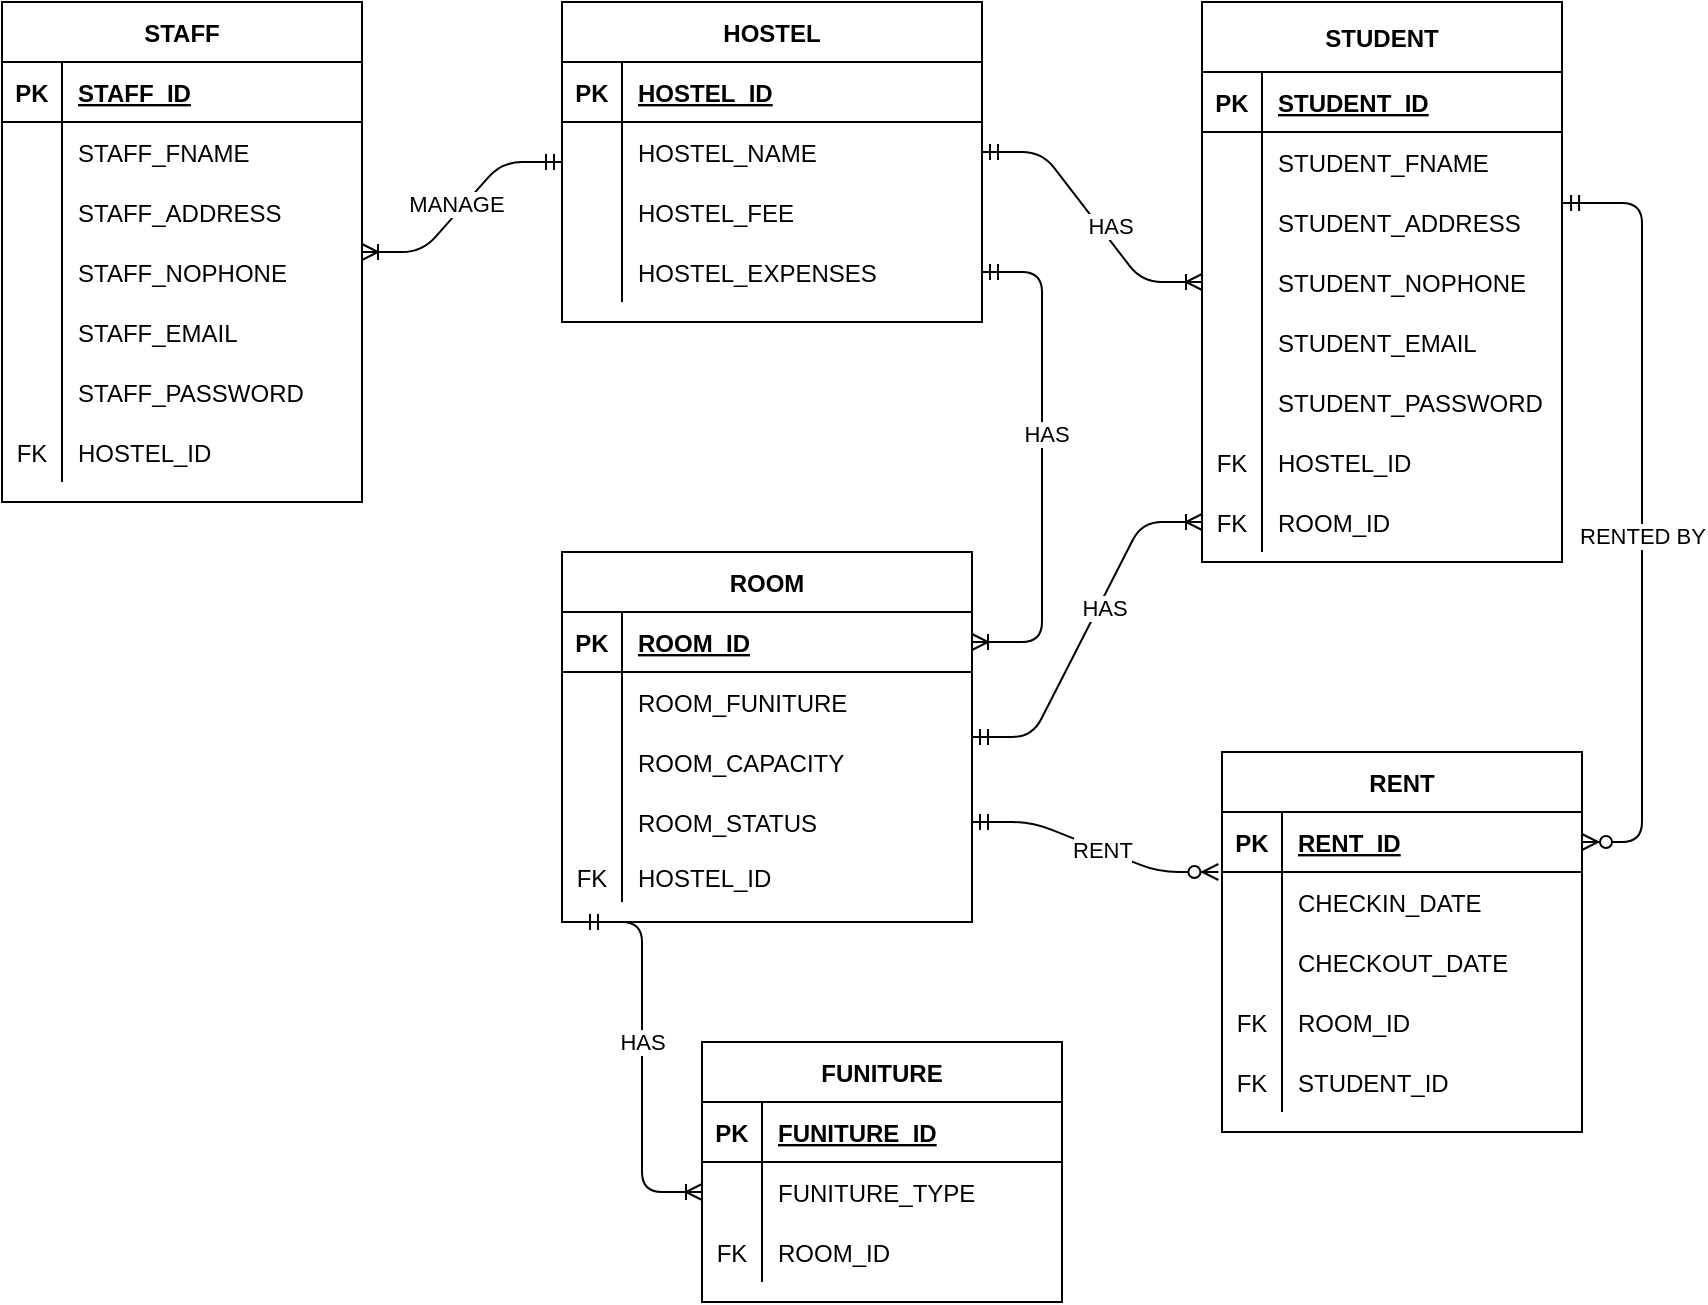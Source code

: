 <mxfile version="14.5.3" type="github">
  <diagram id="R2lEEEUBdFMjLlhIrx00" name="Page-1">
    <mxGraphModel dx="898" dy="482" grid="1" gridSize="10" guides="1" tooltips="1" connect="1" arrows="1" fold="1" page="1" pageScale="1" pageWidth="850" pageHeight="1100" math="0" shadow="0" extFonts="Permanent Marker^https://fonts.googleapis.com/css?family=Permanent+Marker">
      <root>
        <mxCell id="0" />
        <mxCell id="1" parent="0" />
        <mxCell id="C-vyLk0tnHw3VtMMgP7b-2" value="HOSTEL" style="shape=table;startSize=30;container=1;collapsible=1;childLayout=tableLayout;fixedRows=1;rowLines=0;fontStyle=1;align=center;resizeLast=1;" parent="1" vertex="1">
          <mxGeometry x="280" y="80" width="210" height="160" as="geometry" />
        </mxCell>
        <mxCell id="C-vyLk0tnHw3VtMMgP7b-3" value="" style="shape=partialRectangle;collapsible=0;dropTarget=0;pointerEvents=0;fillColor=none;points=[[0,0.5],[1,0.5]];portConstraint=eastwest;top=0;left=0;right=0;bottom=1;" parent="C-vyLk0tnHw3VtMMgP7b-2" vertex="1">
          <mxGeometry y="30" width="210" height="30" as="geometry" />
        </mxCell>
        <mxCell id="C-vyLk0tnHw3VtMMgP7b-4" value="PK" style="shape=partialRectangle;overflow=hidden;connectable=0;fillColor=none;top=0;left=0;bottom=0;right=0;fontStyle=1;" parent="C-vyLk0tnHw3VtMMgP7b-3" vertex="1">
          <mxGeometry width="30" height="30" as="geometry" />
        </mxCell>
        <mxCell id="C-vyLk0tnHw3VtMMgP7b-5" value="HOSTEL_ID" style="shape=partialRectangle;overflow=hidden;connectable=0;fillColor=none;top=0;left=0;bottom=0;right=0;align=left;spacingLeft=6;fontStyle=5;" parent="C-vyLk0tnHw3VtMMgP7b-3" vertex="1">
          <mxGeometry x="30" width="180" height="30" as="geometry" />
        </mxCell>
        <mxCell id="C-vyLk0tnHw3VtMMgP7b-6" value="" style="shape=partialRectangle;collapsible=0;dropTarget=0;pointerEvents=0;fillColor=none;points=[[0,0.5],[1,0.5]];portConstraint=eastwest;top=0;left=0;right=0;bottom=0;" parent="C-vyLk0tnHw3VtMMgP7b-2" vertex="1">
          <mxGeometry y="60" width="210" height="30" as="geometry" />
        </mxCell>
        <mxCell id="C-vyLk0tnHw3VtMMgP7b-7" value="" style="shape=partialRectangle;overflow=hidden;connectable=0;fillColor=none;top=0;left=0;bottom=0;right=0;" parent="C-vyLk0tnHw3VtMMgP7b-6" vertex="1">
          <mxGeometry width="30" height="30" as="geometry" />
        </mxCell>
        <mxCell id="C-vyLk0tnHw3VtMMgP7b-8" value="HOSTEL_NAME" style="shape=partialRectangle;overflow=hidden;connectable=0;fillColor=none;top=0;left=0;bottom=0;right=0;align=left;spacingLeft=6;" parent="C-vyLk0tnHw3VtMMgP7b-6" vertex="1">
          <mxGeometry x="30" width="180" height="30" as="geometry" />
        </mxCell>
        <mxCell id="C-vyLk0tnHw3VtMMgP7b-9" value="" style="shape=partialRectangle;collapsible=0;dropTarget=0;pointerEvents=0;fillColor=none;points=[[0,0.5],[1,0.5]];portConstraint=eastwest;top=0;left=0;right=0;bottom=0;" parent="C-vyLk0tnHw3VtMMgP7b-2" vertex="1">
          <mxGeometry y="90" width="210" height="30" as="geometry" />
        </mxCell>
        <mxCell id="C-vyLk0tnHw3VtMMgP7b-10" value="" style="shape=partialRectangle;overflow=hidden;connectable=0;fillColor=none;top=0;left=0;bottom=0;right=0;" parent="C-vyLk0tnHw3VtMMgP7b-9" vertex="1">
          <mxGeometry width="30" height="30" as="geometry" />
        </mxCell>
        <mxCell id="C-vyLk0tnHw3VtMMgP7b-11" value="HOSTEL_FEE" style="shape=partialRectangle;overflow=hidden;connectable=0;fillColor=none;top=0;left=0;bottom=0;right=0;align=left;spacingLeft=6;" parent="C-vyLk0tnHw3VtMMgP7b-9" vertex="1">
          <mxGeometry x="30" width="180" height="30" as="geometry" />
        </mxCell>
        <mxCell id="FsnSuYfc5G_bdNkVlLgB-48" value="" style="shape=partialRectangle;collapsible=0;dropTarget=0;pointerEvents=0;fillColor=none;points=[[0,0.5],[1,0.5]];portConstraint=eastwest;top=0;left=0;right=0;bottom=0;" parent="C-vyLk0tnHw3VtMMgP7b-2" vertex="1">
          <mxGeometry y="120" width="210" height="30" as="geometry" />
        </mxCell>
        <mxCell id="FsnSuYfc5G_bdNkVlLgB-49" value="" style="shape=partialRectangle;overflow=hidden;connectable=0;fillColor=none;top=0;left=0;bottom=0;right=0;" parent="FsnSuYfc5G_bdNkVlLgB-48" vertex="1">
          <mxGeometry width="30" height="30" as="geometry" />
        </mxCell>
        <mxCell id="FsnSuYfc5G_bdNkVlLgB-50" value="HOSTEL_EXPENSES" style="shape=partialRectangle;overflow=hidden;connectable=0;fillColor=none;top=0;left=0;bottom=0;right=0;align=left;spacingLeft=6;" parent="FsnSuYfc5G_bdNkVlLgB-48" vertex="1">
          <mxGeometry x="30" width="180" height="30" as="geometry" />
        </mxCell>
        <mxCell id="C-vyLk0tnHw3VtMMgP7b-13" value="ROOM" style="shape=table;startSize=30;container=1;collapsible=1;childLayout=tableLayout;fixedRows=1;rowLines=0;fontStyle=1;align=center;resizeLast=1;" parent="1" vertex="1">
          <mxGeometry x="280" y="355" width="205" height="185" as="geometry" />
        </mxCell>
        <mxCell id="C-vyLk0tnHw3VtMMgP7b-14" value="" style="shape=partialRectangle;collapsible=0;dropTarget=0;pointerEvents=0;fillColor=none;points=[[0,0.5],[1,0.5]];portConstraint=eastwest;top=0;left=0;right=0;bottom=1;" parent="C-vyLk0tnHw3VtMMgP7b-13" vertex="1">
          <mxGeometry y="30" width="205" height="30" as="geometry" />
        </mxCell>
        <mxCell id="C-vyLk0tnHw3VtMMgP7b-15" value="PK" style="shape=partialRectangle;overflow=hidden;connectable=0;fillColor=none;top=0;left=0;bottom=0;right=0;fontStyle=1;" parent="C-vyLk0tnHw3VtMMgP7b-14" vertex="1">
          <mxGeometry width="30" height="30" as="geometry" />
        </mxCell>
        <mxCell id="C-vyLk0tnHw3VtMMgP7b-16" value="ROOM_ID" style="shape=partialRectangle;overflow=hidden;connectable=0;fillColor=none;top=0;left=0;bottom=0;right=0;align=left;spacingLeft=6;fontStyle=5;" parent="C-vyLk0tnHw3VtMMgP7b-14" vertex="1">
          <mxGeometry x="30" width="175" height="30" as="geometry" />
        </mxCell>
        <mxCell id="C-vyLk0tnHw3VtMMgP7b-17" value="" style="shape=partialRectangle;collapsible=0;dropTarget=0;pointerEvents=0;fillColor=none;points=[[0,0.5],[1,0.5]];portConstraint=eastwest;top=0;left=0;right=0;bottom=0;" parent="C-vyLk0tnHw3VtMMgP7b-13" vertex="1">
          <mxGeometry y="60" width="205" height="30" as="geometry" />
        </mxCell>
        <mxCell id="C-vyLk0tnHw3VtMMgP7b-18" value="" style="shape=partialRectangle;overflow=hidden;connectable=0;fillColor=none;top=0;left=0;bottom=0;right=0;" parent="C-vyLk0tnHw3VtMMgP7b-17" vertex="1">
          <mxGeometry width="30" height="30" as="geometry" />
        </mxCell>
        <mxCell id="C-vyLk0tnHw3VtMMgP7b-19" value="ROOM_FUNITURE" style="shape=partialRectangle;overflow=hidden;connectable=0;fillColor=none;top=0;left=0;bottom=0;right=0;align=left;spacingLeft=6;" parent="C-vyLk0tnHw3VtMMgP7b-17" vertex="1">
          <mxGeometry x="30" width="175" height="30" as="geometry" />
        </mxCell>
        <mxCell id="C-vyLk0tnHw3VtMMgP7b-20" value="" style="shape=partialRectangle;collapsible=0;dropTarget=0;pointerEvents=0;fillColor=none;points=[[0,0.5],[1,0.5]];portConstraint=eastwest;top=0;left=0;right=0;bottom=0;" parent="C-vyLk0tnHw3VtMMgP7b-13" vertex="1">
          <mxGeometry y="90" width="205" height="30" as="geometry" />
        </mxCell>
        <mxCell id="C-vyLk0tnHw3VtMMgP7b-21" value="" style="shape=partialRectangle;overflow=hidden;connectable=0;fillColor=none;top=0;left=0;bottom=0;right=0;" parent="C-vyLk0tnHw3VtMMgP7b-20" vertex="1">
          <mxGeometry width="30" height="30" as="geometry" />
        </mxCell>
        <mxCell id="C-vyLk0tnHw3VtMMgP7b-22" value="ROOM_CAPACITY" style="shape=partialRectangle;overflow=hidden;connectable=0;fillColor=none;top=0;left=0;bottom=0;right=0;align=left;spacingLeft=6;" parent="C-vyLk0tnHw3VtMMgP7b-20" vertex="1">
          <mxGeometry x="30" width="175" height="30" as="geometry" />
        </mxCell>
        <mxCell id="FsnSuYfc5G_bdNkVlLgB-51" value="" style="shape=partialRectangle;collapsible=0;dropTarget=0;pointerEvents=0;fillColor=none;points=[[0,0.5],[1,0.5]];portConstraint=eastwest;top=0;left=0;right=0;bottom=0;" parent="C-vyLk0tnHw3VtMMgP7b-13" vertex="1">
          <mxGeometry y="120" width="205" height="30" as="geometry" />
        </mxCell>
        <mxCell id="FsnSuYfc5G_bdNkVlLgB-52" value="" style="shape=partialRectangle;overflow=hidden;connectable=0;fillColor=none;top=0;left=0;bottom=0;right=0;" parent="FsnSuYfc5G_bdNkVlLgB-51" vertex="1">
          <mxGeometry width="30" height="30" as="geometry" />
        </mxCell>
        <mxCell id="FsnSuYfc5G_bdNkVlLgB-53" value="ROOM_STATUS" style="shape=partialRectangle;overflow=hidden;connectable=0;fillColor=none;top=0;left=0;bottom=0;right=0;align=left;spacingLeft=6;" parent="FsnSuYfc5G_bdNkVlLgB-51" vertex="1">
          <mxGeometry x="30" width="175" height="30" as="geometry" />
        </mxCell>
        <mxCell id="FsnSuYfc5G_bdNkVlLgB-54" value="" style="shape=partialRectangle;collapsible=0;dropTarget=0;pointerEvents=0;fillColor=none;points=[[0,0.5],[1,0.5]];portConstraint=eastwest;top=0;left=0;right=0;bottom=0;" parent="C-vyLk0tnHw3VtMMgP7b-13" vertex="1">
          <mxGeometry y="150" width="205" height="25" as="geometry" />
        </mxCell>
        <mxCell id="FsnSuYfc5G_bdNkVlLgB-55" value="FK" style="shape=partialRectangle;overflow=hidden;connectable=0;fillColor=none;top=0;left=0;bottom=0;right=0;" parent="FsnSuYfc5G_bdNkVlLgB-54" vertex="1">
          <mxGeometry width="30" height="25" as="geometry" />
        </mxCell>
        <mxCell id="FsnSuYfc5G_bdNkVlLgB-56" value="HOSTEL_ID" style="shape=partialRectangle;overflow=hidden;connectable=0;fillColor=none;top=0;left=0;bottom=0;right=0;align=left;spacingLeft=6;" parent="FsnSuYfc5G_bdNkVlLgB-54" vertex="1">
          <mxGeometry x="30" width="175" height="25" as="geometry" />
        </mxCell>
        <mxCell id="FsnSuYfc5G_bdNkVlLgB-1" value="STAFF" style="shape=table;startSize=30;container=1;collapsible=1;childLayout=tableLayout;fixedRows=1;rowLines=0;fontStyle=1;align=center;resizeLast=1;" parent="1" vertex="1">
          <mxGeometry y="80" width="180" height="250" as="geometry" />
        </mxCell>
        <mxCell id="FsnSuYfc5G_bdNkVlLgB-2" value="" style="shape=partialRectangle;collapsible=0;dropTarget=0;pointerEvents=0;fillColor=none;top=0;left=0;bottom=1;right=0;points=[[0,0.5],[1,0.5]];portConstraint=eastwest;" parent="FsnSuYfc5G_bdNkVlLgB-1" vertex="1">
          <mxGeometry y="30" width="180" height="30" as="geometry" />
        </mxCell>
        <mxCell id="FsnSuYfc5G_bdNkVlLgB-3" value="PK" style="shape=partialRectangle;connectable=0;fillColor=none;top=0;left=0;bottom=0;right=0;fontStyle=1;overflow=hidden;" parent="FsnSuYfc5G_bdNkVlLgB-2" vertex="1">
          <mxGeometry width="30" height="30" as="geometry" />
        </mxCell>
        <mxCell id="FsnSuYfc5G_bdNkVlLgB-4" value="STAFF_ID" style="shape=partialRectangle;connectable=0;fillColor=none;top=0;left=0;bottom=0;right=0;align=left;spacingLeft=6;fontStyle=5;overflow=hidden;" parent="FsnSuYfc5G_bdNkVlLgB-2" vertex="1">
          <mxGeometry x="30" width="150" height="30" as="geometry" />
        </mxCell>
        <mxCell id="FsnSuYfc5G_bdNkVlLgB-5" value="" style="shape=partialRectangle;collapsible=0;dropTarget=0;pointerEvents=0;fillColor=none;top=0;left=0;bottom=0;right=0;points=[[0,0.5],[1,0.5]];portConstraint=eastwest;" parent="FsnSuYfc5G_bdNkVlLgB-1" vertex="1">
          <mxGeometry y="60" width="180" height="30" as="geometry" />
        </mxCell>
        <mxCell id="FsnSuYfc5G_bdNkVlLgB-6" value="" style="shape=partialRectangle;connectable=0;fillColor=none;top=0;left=0;bottom=0;right=0;editable=1;overflow=hidden;" parent="FsnSuYfc5G_bdNkVlLgB-5" vertex="1">
          <mxGeometry width="30" height="30" as="geometry" />
        </mxCell>
        <mxCell id="FsnSuYfc5G_bdNkVlLgB-7" value="STAFF_FNAME" style="shape=partialRectangle;connectable=0;fillColor=none;top=0;left=0;bottom=0;right=0;align=left;spacingLeft=6;overflow=hidden;" parent="FsnSuYfc5G_bdNkVlLgB-5" vertex="1">
          <mxGeometry x="30" width="150" height="30" as="geometry" />
        </mxCell>
        <mxCell id="FsnSuYfc5G_bdNkVlLgB-8" value="" style="shape=partialRectangle;collapsible=0;dropTarget=0;pointerEvents=0;fillColor=none;top=0;left=0;bottom=0;right=0;points=[[0,0.5],[1,0.5]];portConstraint=eastwest;" parent="FsnSuYfc5G_bdNkVlLgB-1" vertex="1">
          <mxGeometry y="90" width="180" height="30" as="geometry" />
        </mxCell>
        <mxCell id="FsnSuYfc5G_bdNkVlLgB-9" value="" style="shape=partialRectangle;connectable=0;fillColor=none;top=0;left=0;bottom=0;right=0;editable=1;overflow=hidden;" parent="FsnSuYfc5G_bdNkVlLgB-8" vertex="1">
          <mxGeometry width="30" height="30" as="geometry" />
        </mxCell>
        <mxCell id="FsnSuYfc5G_bdNkVlLgB-10" value="STAFF_ADDRESS" style="shape=partialRectangle;connectable=0;fillColor=none;top=0;left=0;bottom=0;right=0;align=left;spacingLeft=6;overflow=hidden;" parent="FsnSuYfc5G_bdNkVlLgB-8" vertex="1">
          <mxGeometry x="30" width="150" height="30" as="geometry" />
        </mxCell>
        <mxCell id="FsnSuYfc5G_bdNkVlLgB-11" value="" style="shape=partialRectangle;collapsible=0;dropTarget=0;pointerEvents=0;fillColor=none;top=0;left=0;bottom=0;right=0;points=[[0,0.5],[1,0.5]];portConstraint=eastwest;" parent="FsnSuYfc5G_bdNkVlLgB-1" vertex="1">
          <mxGeometry y="120" width="180" height="30" as="geometry" />
        </mxCell>
        <mxCell id="FsnSuYfc5G_bdNkVlLgB-12" value="" style="shape=partialRectangle;connectable=0;fillColor=none;top=0;left=0;bottom=0;right=0;editable=1;overflow=hidden;" parent="FsnSuYfc5G_bdNkVlLgB-11" vertex="1">
          <mxGeometry width="30" height="30" as="geometry" />
        </mxCell>
        <mxCell id="FsnSuYfc5G_bdNkVlLgB-13" value="STAFF_NOPHONE" style="shape=partialRectangle;connectable=0;fillColor=none;top=0;left=0;bottom=0;right=0;align=left;spacingLeft=6;overflow=hidden;" parent="FsnSuYfc5G_bdNkVlLgB-11" vertex="1">
          <mxGeometry x="30" width="150" height="30" as="geometry" />
        </mxCell>
        <mxCell id="FsnSuYfc5G_bdNkVlLgB-14" value="" style="shape=partialRectangle;collapsible=0;dropTarget=0;pointerEvents=0;fillColor=none;top=0;left=0;bottom=0;right=0;points=[[0,0.5],[1,0.5]];portConstraint=eastwest;" parent="FsnSuYfc5G_bdNkVlLgB-1" vertex="1">
          <mxGeometry y="150" width="180" height="30" as="geometry" />
        </mxCell>
        <mxCell id="FsnSuYfc5G_bdNkVlLgB-15" value="" style="shape=partialRectangle;connectable=0;fillColor=none;top=0;left=0;bottom=0;right=0;editable=1;overflow=hidden;" parent="FsnSuYfc5G_bdNkVlLgB-14" vertex="1">
          <mxGeometry width="30" height="30" as="geometry" />
        </mxCell>
        <mxCell id="FsnSuYfc5G_bdNkVlLgB-16" value="STAFF_EMAIL" style="shape=partialRectangle;connectable=0;fillColor=none;top=0;left=0;bottom=0;right=0;align=left;spacingLeft=6;overflow=hidden;" parent="FsnSuYfc5G_bdNkVlLgB-14" vertex="1">
          <mxGeometry x="30" width="150" height="30" as="geometry" />
        </mxCell>
        <mxCell id="FsnSuYfc5G_bdNkVlLgB-17" value="" style="shape=partialRectangle;collapsible=0;dropTarget=0;pointerEvents=0;fillColor=none;top=0;left=0;bottom=0;right=0;points=[[0,0.5],[1,0.5]];portConstraint=eastwest;" parent="FsnSuYfc5G_bdNkVlLgB-1" vertex="1">
          <mxGeometry y="180" width="180" height="30" as="geometry" />
        </mxCell>
        <mxCell id="FsnSuYfc5G_bdNkVlLgB-18" value="" style="shape=partialRectangle;connectable=0;fillColor=none;top=0;left=0;bottom=0;right=0;editable=1;overflow=hidden;" parent="FsnSuYfc5G_bdNkVlLgB-17" vertex="1">
          <mxGeometry width="30" height="30" as="geometry" />
        </mxCell>
        <mxCell id="FsnSuYfc5G_bdNkVlLgB-19" value="STAFF_PASSWORD" style="shape=partialRectangle;connectable=0;fillColor=none;top=0;left=0;bottom=0;right=0;align=left;spacingLeft=6;overflow=hidden;" parent="FsnSuYfc5G_bdNkVlLgB-17" vertex="1">
          <mxGeometry x="30" width="150" height="30" as="geometry" />
        </mxCell>
        <mxCell id="FsnSuYfc5G_bdNkVlLgB-20" value="" style="shape=partialRectangle;collapsible=0;dropTarget=0;pointerEvents=0;fillColor=none;top=0;left=0;bottom=0;right=0;points=[[0,0.5],[1,0.5]];portConstraint=eastwest;" parent="FsnSuYfc5G_bdNkVlLgB-1" vertex="1">
          <mxGeometry y="210" width="180" height="30" as="geometry" />
        </mxCell>
        <mxCell id="FsnSuYfc5G_bdNkVlLgB-21" value="FK" style="shape=partialRectangle;connectable=0;fillColor=none;top=0;left=0;bottom=0;right=0;editable=1;overflow=hidden;" parent="FsnSuYfc5G_bdNkVlLgB-20" vertex="1">
          <mxGeometry width="30" height="30" as="geometry" />
        </mxCell>
        <mxCell id="FsnSuYfc5G_bdNkVlLgB-22" value="HOSTEL_ID" style="shape=partialRectangle;connectable=0;fillColor=none;top=0;left=0;bottom=0;right=0;align=left;spacingLeft=6;overflow=hidden;" parent="FsnSuYfc5G_bdNkVlLgB-20" vertex="1">
          <mxGeometry x="30" width="150" height="30" as="geometry" />
        </mxCell>
        <mxCell id="FsnSuYfc5G_bdNkVlLgB-23" value="STUDENT" style="shape=table;startSize=35;container=1;collapsible=1;childLayout=tableLayout;fixedRows=1;rowLines=0;fontStyle=1;align=center;resizeLast=1;" parent="1" vertex="1">
          <mxGeometry x="600" y="80" width="180" height="280" as="geometry" />
        </mxCell>
        <mxCell id="FsnSuYfc5G_bdNkVlLgB-24" value="" style="shape=partialRectangle;collapsible=0;dropTarget=0;pointerEvents=0;fillColor=none;top=0;left=0;bottom=1;right=0;points=[[0,0.5],[1,0.5]];portConstraint=eastwest;" parent="FsnSuYfc5G_bdNkVlLgB-23" vertex="1">
          <mxGeometry y="35" width="180" height="30" as="geometry" />
        </mxCell>
        <mxCell id="FsnSuYfc5G_bdNkVlLgB-25" value="PK" style="shape=partialRectangle;connectable=0;fillColor=none;top=0;left=0;bottom=0;right=0;fontStyle=1;overflow=hidden;" parent="FsnSuYfc5G_bdNkVlLgB-24" vertex="1">
          <mxGeometry width="30" height="30" as="geometry" />
        </mxCell>
        <mxCell id="FsnSuYfc5G_bdNkVlLgB-26" value="STUDENT_ID" style="shape=partialRectangle;connectable=0;fillColor=none;top=0;left=0;bottom=0;right=0;align=left;spacingLeft=6;fontStyle=5;overflow=hidden;" parent="FsnSuYfc5G_bdNkVlLgB-24" vertex="1">
          <mxGeometry x="30" width="150" height="30" as="geometry" />
        </mxCell>
        <mxCell id="FsnSuYfc5G_bdNkVlLgB-27" value="" style="shape=partialRectangle;collapsible=0;dropTarget=0;pointerEvents=0;fillColor=none;top=0;left=0;bottom=0;right=0;points=[[0,0.5],[1,0.5]];portConstraint=eastwest;" parent="FsnSuYfc5G_bdNkVlLgB-23" vertex="1">
          <mxGeometry y="65" width="180" height="30" as="geometry" />
        </mxCell>
        <mxCell id="FsnSuYfc5G_bdNkVlLgB-28" value="" style="shape=partialRectangle;connectable=0;fillColor=none;top=0;left=0;bottom=0;right=0;editable=1;overflow=hidden;" parent="FsnSuYfc5G_bdNkVlLgB-27" vertex="1">
          <mxGeometry width="30" height="30" as="geometry" />
        </mxCell>
        <mxCell id="FsnSuYfc5G_bdNkVlLgB-29" value="STUDENT_FNAME" style="shape=partialRectangle;connectable=0;fillColor=none;top=0;left=0;bottom=0;right=0;align=left;spacingLeft=6;overflow=hidden;" parent="FsnSuYfc5G_bdNkVlLgB-27" vertex="1">
          <mxGeometry x="30" width="150" height="30" as="geometry" />
        </mxCell>
        <mxCell id="FsnSuYfc5G_bdNkVlLgB-30" value="" style="shape=partialRectangle;collapsible=0;dropTarget=0;pointerEvents=0;fillColor=none;top=0;left=0;bottom=0;right=0;points=[[0,0.5],[1,0.5]];portConstraint=eastwest;" parent="FsnSuYfc5G_bdNkVlLgB-23" vertex="1">
          <mxGeometry y="95" width="180" height="30" as="geometry" />
        </mxCell>
        <mxCell id="FsnSuYfc5G_bdNkVlLgB-31" value="" style="shape=partialRectangle;connectable=0;fillColor=none;top=0;left=0;bottom=0;right=0;editable=1;overflow=hidden;" parent="FsnSuYfc5G_bdNkVlLgB-30" vertex="1">
          <mxGeometry width="30" height="30" as="geometry" />
        </mxCell>
        <mxCell id="FsnSuYfc5G_bdNkVlLgB-32" value="STUDENT_ADDRESS" style="shape=partialRectangle;connectable=0;fillColor=none;top=0;left=0;bottom=0;right=0;align=left;spacingLeft=6;overflow=hidden;" parent="FsnSuYfc5G_bdNkVlLgB-30" vertex="1">
          <mxGeometry x="30" width="150" height="30" as="geometry" />
        </mxCell>
        <mxCell id="FsnSuYfc5G_bdNkVlLgB-33" value="" style="shape=partialRectangle;collapsible=0;dropTarget=0;pointerEvents=0;fillColor=none;top=0;left=0;bottom=0;right=0;points=[[0,0.5],[1,0.5]];portConstraint=eastwest;" parent="FsnSuYfc5G_bdNkVlLgB-23" vertex="1">
          <mxGeometry y="125" width="180" height="30" as="geometry" />
        </mxCell>
        <mxCell id="FsnSuYfc5G_bdNkVlLgB-34" value="" style="shape=partialRectangle;connectable=0;fillColor=none;top=0;left=0;bottom=0;right=0;editable=1;overflow=hidden;" parent="FsnSuYfc5G_bdNkVlLgB-33" vertex="1">
          <mxGeometry width="30" height="30" as="geometry" />
        </mxCell>
        <mxCell id="FsnSuYfc5G_bdNkVlLgB-35" value="STUDENT_NOPHONE" style="shape=partialRectangle;connectable=0;fillColor=none;top=0;left=0;bottom=0;right=0;align=left;spacingLeft=6;overflow=hidden;" parent="FsnSuYfc5G_bdNkVlLgB-33" vertex="1">
          <mxGeometry x="30" width="150" height="30" as="geometry" />
        </mxCell>
        <mxCell id="FsnSuYfc5G_bdNkVlLgB-36" value="" style="shape=partialRectangle;collapsible=0;dropTarget=0;pointerEvents=0;fillColor=none;top=0;left=0;bottom=0;right=0;points=[[0,0.5],[1,0.5]];portConstraint=eastwest;" parent="FsnSuYfc5G_bdNkVlLgB-23" vertex="1">
          <mxGeometry y="155" width="180" height="30" as="geometry" />
        </mxCell>
        <mxCell id="FsnSuYfc5G_bdNkVlLgB-37" value="" style="shape=partialRectangle;connectable=0;fillColor=none;top=0;left=0;bottom=0;right=0;editable=1;overflow=hidden;" parent="FsnSuYfc5G_bdNkVlLgB-36" vertex="1">
          <mxGeometry width="30" height="30" as="geometry" />
        </mxCell>
        <mxCell id="FsnSuYfc5G_bdNkVlLgB-38" value="STUDENT_EMAIL" style="shape=partialRectangle;connectable=0;fillColor=none;top=0;left=0;bottom=0;right=0;align=left;spacingLeft=6;overflow=hidden;" parent="FsnSuYfc5G_bdNkVlLgB-36" vertex="1">
          <mxGeometry x="30" width="150" height="30" as="geometry" />
        </mxCell>
        <mxCell id="FsnSuYfc5G_bdNkVlLgB-39" value="" style="shape=partialRectangle;collapsible=0;dropTarget=0;pointerEvents=0;fillColor=none;top=0;left=0;bottom=0;right=0;points=[[0,0.5],[1,0.5]];portConstraint=eastwest;" parent="FsnSuYfc5G_bdNkVlLgB-23" vertex="1">
          <mxGeometry y="185" width="180" height="30" as="geometry" />
        </mxCell>
        <mxCell id="FsnSuYfc5G_bdNkVlLgB-40" value="" style="shape=partialRectangle;connectable=0;fillColor=none;top=0;left=0;bottom=0;right=0;editable=1;overflow=hidden;" parent="FsnSuYfc5G_bdNkVlLgB-39" vertex="1">
          <mxGeometry width="30" height="30" as="geometry" />
        </mxCell>
        <mxCell id="FsnSuYfc5G_bdNkVlLgB-41" value="STUDENT_PASSWORD" style="shape=partialRectangle;connectable=0;fillColor=none;top=0;left=0;bottom=0;right=0;align=left;spacingLeft=6;overflow=hidden;" parent="FsnSuYfc5G_bdNkVlLgB-39" vertex="1">
          <mxGeometry x="30" width="150" height="30" as="geometry" />
        </mxCell>
        <mxCell id="FsnSuYfc5G_bdNkVlLgB-42" value="" style="shape=partialRectangle;collapsible=0;dropTarget=0;pointerEvents=0;fillColor=none;top=0;left=0;bottom=0;right=0;points=[[0,0.5],[1,0.5]];portConstraint=eastwest;" parent="FsnSuYfc5G_bdNkVlLgB-23" vertex="1">
          <mxGeometry y="215" width="180" height="30" as="geometry" />
        </mxCell>
        <mxCell id="FsnSuYfc5G_bdNkVlLgB-43" value="FK" style="shape=partialRectangle;connectable=0;fillColor=none;top=0;left=0;bottom=0;right=0;editable=1;overflow=hidden;" parent="FsnSuYfc5G_bdNkVlLgB-42" vertex="1">
          <mxGeometry width="30" height="30" as="geometry" />
        </mxCell>
        <mxCell id="FsnSuYfc5G_bdNkVlLgB-44" value="HOSTEL_ID" style="shape=partialRectangle;connectable=0;fillColor=none;top=0;left=0;bottom=0;right=0;align=left;spacingLeft=6;overflow=hidden;" parent="FsnSuYfc5G_bdNkVlLgB-42" vertex="1">
          <mxGeometry x="30" width="150" height="30" as="geometry" />
        </mxCell>
        <mxCell id="FsnSuYfc5G_bdNkVlLgB-45" value="" style="shape=partialRectangle;collapsible=0;dropTarget=0;pointerEvents=0;fillColor=none;top=0;left=0;bottom=0;right=0;points=[[0,0.5],[1,0.5]];portConstraint=eastwest;" parent="FsnSuYfc5G_bdNkVlLgB-23" vertex="1">
          <mxGeometry y="245" width="180" height="30" as="geometry" />
        </mxCell>
        <mxCell id="FsnSuYfc5G_bdNkVlLgB-46" value="FK" style="shape=partialRectangle;connectable=0;fillColor=none;top=0;left=0;bottom=0;right=0;editable=1;overflow=hidden;" parent="FsnSuYfc5G_bdNkVlLgB-45" vertex="1">
          <mxGeometry width="30" height="30" as="geometry" />
        </mxCell>
        <mxCell id="FsnSuYfc5G_bdNkVlLgB-47" value="ROOM_ID" style="shape=partialRectangle;connectable=0;fillColor=none;top=0;left=0;bottom=0;right=0;align=left;spacingLeft=6;overflow=hidden;" parent="FsnSuYfc5G_bdNkVlLgB-45" vertex="1">
          <mxGeometry x="30" width="150" height="30" as="geometry" />
        </mxCell>
        <mxCell id="FsnSuYfc5G_bdNkVlLgB-57" value="FUNITURE" style="shape=table;startSize=30;container=1;collapsible=1;childLayout=tableLayout;fixedRows=1;rowLines=0;fontStyle=1;align=center;resizeLast=1;" parent="1" vertex="1">
          <mxGeometry x="350" y="600" width="180" height="130" as="geometry" />
        </mxCell>
        <mxCell id="FsnSuYfc5G_bdNkVlLgB-58" value="" style="shape=partialRectangle;collapsible=0;dropTarget=0;pointerEvents=0;fillColor=none;top=0;left=0;bottom=1;right=0;points=[[0,0.5],[1,0.5]];portConstraint=eastwest;" parent="FsnSuYfc5G_bdNkVlLgB-57" vertex="1">
          <mxGeometry y="30" width="180" height="30" as="geometry" />
        </mxCell>
        <mxCell id="FsnSuYfc5G_bdNkVlLgB-59" value="PK" style="shape=partialRectangle;connectable=0;fillColor=none;top=0;left=0;bottom=0;right=0;fontStyle=1;overflow=hidden;" parent="FsnSuYfc5G_bdNkVlLgB-58" vertex="1">
          <mxGeometry width="30" height="30" as="geometry" />
        </mxCell>
        <mxCell id="FsnSuYfc5G_bdNkVlLgB-60" value="FUNITURE_ID" style="shape=partialRectangle;connectable=0;fillColor=none;top=0;left=0;bottom=0;right=0;align=left;spacingLeft=6;fontStyle=5;overflow=hidden;" parent="FsnSuYfc5G_bdNkVlLgB-58" vertex="1">
          <mxGeometry x="30" width="150" height="30" as="geometry" />
        </mxCell>
        <mxCell id="FsnSuYfc5G_bdNkVlLgB-61" value="" style="shape=partialRectangle;collapsible=0;dropTarget=0;pointerEvents=0;fillColor=none;top=0;left=0;bottom=0;right=0;points=[[0,0.5],[1,0.5]];portConstraint=eastwest;" parent="FsnSuYfc5G_bdNkVlLgB-57" vertex="1">
          <mxGeometry y="60" width="180" height="30" as="geometry" />
        </mxCell>
        <mxCell id="FsnSuYfc5G_bdNkVlLgB-62" value="" style="shape=partialRectangle;connectable=0;fillColor=none;top=0;left=0;bottom=0;right=0;editable=1;overflow=hidden;" parent="FsnSuYfc5G_bdNkVlLgB-61" vertex="1">
          <mxGeometry width="30" height="30" as="geometry" />
        </mxCell>
        <mxCell id="FsnSuYfc5G_bdNkVlLgB-63" value="FUNITURE_TYPE" style="shape=partialRectangle;connectable=0;fillColor=none;top=0;left=0;bottom=0;right=0;align=left;spacingLeft=6;overflow=hidden;" parent="FsnSuYfc5G_bdNkVlLgB-61" vertex="1">
          <mxGeometry x="30" width="150" height="30" as="geometry" />
        </mxCell>
        <mxCell id="FsnSuYfc5G_bdNkVlLgB-64" value="" style="shape=partialRectangle;collapsible=0;dropTarget=0;pointerEvents=0;fillColor=none;top=0;left=0;bottom=0;right=0;points=[[0,0.5],[1,0.5]];portConstraint=eastwest;" parent="FsnSuYfc5G_bdNkVlLgB-57" vertex="1">
          <mxGeometry y="90" width="180" height="30" as="geometry" />
        </mxCell>
        <mxCell id="FsnSuYfc5G_bdNkVlLgB-65" value="FK" style="shape=partialRectangle;connectable=0;fillColor=none;top=0;left=0;bottom=0;right=0;editable=1;overflow=hidden;" parent="FsnSuYfc5G_bdNkVlLgB-64" vertex="1">
          <mxGeometry width="30" height="30" as="geometry" />
        </mxCell>
        <mxCell id="FsnSuYfc5G_bdNkVlLgB-66" value="ROOM_ID" style="shape=partialRectangle;connectable=0;fillColor=none;top=0;left=0;bottom=0;right=0;align=left;spacingLeft=6;overflow=hidden;" parent="FsnSuYfc5G_bdNkVlLgB-64" vertex="1">
          <mxGeometry x="30" width="150" height="30" as="geometry" />
        </mxCell>
        <mxCell id="FsnSuYfc5G_bdNkVlLgB-70" value="RENT" style="shape=table;startSize=30;container=1;collapsible=1;childLayout=tableLayout;fixedRows=1;rowLines=0;fontStyle=1;align=center;resizeLast=1;" parent="1" vertex="1">
          <mxGeometry x="610" y="455" width="180" height="190" as="geometry" />
        </mxCell>
        <mxCell id="FsnSuYfc5G_bdNkVlLgB-71" value="" style="shape=partialRectangle;collapsible=0;dropTarget=0;pointerEvents=0;fillColor=none;top=0;left=0;bottom=1;right=0;points=[[0,0.5],[1,0.5]];portConstraint=eastwest;" parent="FsnSuYfc5G_bdNkVlLgB-70" vertex="1">
          <mxGeometry y="30" width="180" height="30" as="geometry" />
        </mxCell>
        <mxCell id="FsnSuYfc5G_bdNkVlLgB-72" value="PK" style="shape=partialRectangle;connectable=0;fillColor=none;top=0;left=0;bottom=0;right=0;fontStyle=1;overflow=hidden;" parent="FsnSuYfc5G_bdNkVlLgB-71" vertex="1">
          <mxGeometry width="30" height="30" as="geometry" />
        </mxCell>
        <mxCell id="FsnSuYfc5G_bdNkVlLgB-73" value="RENT_ID" style="shape=partialRectangle;connectable=0;fillColor=none;top=0;left=0;bottom=0;right=0;align=left;spacingLeft=6;fontStyle=5;overflow=hidden;" parent="FsnSuYfc5G_bdNkVlLgB-71" vertex="1">
          <mxGeometry x="30" width="150" height="30" as="geometry" />
        </mxCell>
        <mxCell id="FsnSuYfc5G_bdNkVlLgB-77" value="" style="shape=partialRectangle;collapsible=0;dropTarget=0;pointerEvents=0;fillColor=none;top=0;left=0;bottom=0;right=0;points=[[0,0.5],[1,0.5]];portConstraint=eastwest;" parent="FsnSuYfc5G_bdNkVlLgB-70" vertex="1">
          <mxGeometry y="60" width="180" height="30" as="geometry" />
        </mxCell>
        <mxCell id="FsnSuYfc5G_bdNkVlLgB-78" value="" style="shape=partialRectangle;connectable=0;fillColor=none;top=0;left=0;bottom=0;right=0;editable=1;overflow=hidden;" parent="FsnSuYfc5G_bdNkVlLgB-77" vertex="1">
          <mxGeometry width="30" height="30" as="geometry" />
        </mxCell>
        <mxCell id="FsnSuYfc5G_bdNkVlLgB-79" value="CHECKIN_DATE" style="shape=partialRectangle;connectable=0;fillColor=none;top=0;left=0;bottom=0;right=0;align=left;spacingLeft=6;overflow=hidden;" parent="FsnSuYfc5G_bdNkVlLgB-77" vertex="1">
          <mxGeometry x="30" width="150" height="30" as="geometry" />
        </mxCell>
        <mxCell id="FsnSuYfc5G_bdNkVlLgB-80" value="" style="shape=partialRectangle;collapsible=0;dropTarget=0;pointerEvents=0;fillColor=none;top=0;left=0;bottom=0;right=0;points=[[0,0.5],[1,0.5]];portConstraint=eastwest;" parent="FsnSuYfc5G_bdNkVlLgB-70" vertex="1">
          <mxGeometry y="90" width="180" height="30" as="geometry" />
        </mxCell>
        <mxCell id="FsnSuYfc5G_bdNkVlLgB-81" value="" style="shape=partialRectangle;connectable=0;fillColor=none;top=0;left=0;bottom=0;right=0;editable=1;overflow=hidden;" parent="FsnSuYfc5G_bdNkVlLgB-80" vertex="1">
          <mxGeometry width="30" height="30" as="geometry" />
        </mxCell>
        <mxCell id="FsnSuYfc5G_bdNkVlLgB-82" value="CHECKOUT_DATE" style="shape=partialRectangle;connectable=0;fillColor=none;top=0;left=0;bottom=0;right=0;align=left;spacingLeft=6;overflow=hidden;" parent="FsnSuYfc5G_bdNkVlLgB-80" vertex="1">
          <mxGeometry x="30" width="150" height="30" as="geometry" />
        </mxCell>
        <mxCell id="FsnSuYfc5G_bdNkVlLgB-83" value="" style="shape=partialRectangle;collapsible=0;dropTarget=0;pointerEvents=0;fillColor=none;top=0;left=0;bottom=0;right=0;points=[[0,0.5],[1,0.5]];portConstraint=eastwest;" parent="FsnSuYfc5G_bdNkVlLgB-70" vertex="1">
          <mxGeometry y="120" width="180" height="30" as="geometry" />
        </mxCell>
        <mxCell id="FsnSuYfc5G_bdNkVlLgB-84" value="FK" style="shape=partialRectangle;connectable=0;fillColor=none;top=0;left=0;bottom=0;right=0;editable=1;overflow=hidden;" parent="FsnSuYfc5G_bdNkVlLgB-83" vertex="1">
          <mxGeometry width="30" height="30" as="geometry" />
        </mxCell>
        <mxCell id="FsnSuYfc5G_bdNkVlLgB-85" value="ROOM_ID" style="shape=partialRectangle;connectable=0;fillColor=none;top=0;left=0;bottom=0;right=0;align=left;spacingLeft=6;overflow=hidden;" parent="FsnSuYfc5G_bdNkVlLgB-83" vertex="1">
          <mxGeometry x="30" width="150" height="30" as="geometry" />
        </mxCell>
        <mxCell id="7q_3FY6ar0ESTGFzQnYj-1" value="" style="shape=partialRectangle;collapsible=0;dropTarget=0;pointerEvents=0;fillColor=none;top=0;left=0;bottom=0;right=0;points=[[0,0.5],[1,0.5]];portConstraint=eastwest;" vertex="1" parent="FsnSuYfc5G_bdNkVlLgB-70">
          <mxGeometry y="150" width="180" height="30" as="geometry" />
        </mxCell>
        <mxCell id="7q_3FY6ar0ESTGFzQnYj-2" value="FK" style="shape=partialRectangle;connectable=0;fillColor=none;top=0;left=0;bottom=0;right=0;editable=1;overflow=hidden;" vertex="1" parent="7q_3FY6ar0ESTGFzQnYj-1">
          <mxGeometry width="30" height="30" as="geometry" />
        </mxCell>
        <mxCell id="7q_3FY6ar0ESTGFzQnYj-3" value="STUDENT_ID" style="shape=partialRectangle;connectable=0;fillColor=none;top=0;left=0;bottom=0;right=0;align=left;spacingLeft=6;overflow=hidden;" vertex="1" parent="7q_3FY6ar0ESTGFzQnYj-1">
          <mxGeometry x="30" width="150" height="30" as="geometry" />
        </mxCell>
        <mxCell id="FsnSuYfc5G_bdNkVlLgB-86" value="" style="edgeStyle=entityRelationEdgeStyle;fontSize=12;html=1;endArrow=ERoneToMany;startArrow=ERmandOne;" parent="1" source="C-vyLk0tnHw3VtMMgP7b-2" target="FsnSuYfc5G_bdNkVlLgB-1" edge="1">
          <mxGeometry width="100" height="100" relative="1" as="geometry">
            <mxPoint x="220" y="345" as="sourcePoint" />
            <mxPoint x="361.421" y="245" as="targetPoint" />
          </mxGeometry>
        </mxCell>
        <mxCell id="FsnSuYfc5G_bdNkVlLgB-99" value="MANAGE" style="edgeLabel;html=1;align=center;verticalAlign=middle;resizable=0;points=[];" parent="FsnSuYfc5G_bdNkVlLgB-86" vertex="1" connectable="0">
          <mxGeometry x="0.027" y="-4" relative="1" as="geometry">
            <mxPoint x="1" as="offset" />
          </mxGeometry>
        </mxCell>
        <mxCell id="FsnSuYfc5G_bdNkVlLgB-87" value="" style="edgeStyle=entityRelationEdgeStyle;fontSize=12;html=1;endArrow=ERoneToMany;startArrow=ERmandOne;" parent="1" source="FsnSuYfc5G_bdNkVlLgB-48" target="C-vyLk0tnHw3VtMMgP7b-14" edge="1">
          <mxGeometry width="100" height="100" relative="1" as="geometry">
            <mxPoint x="230" y="330" as="sourcePoint" />
            <mxPoint x="330" y="230" as="targetPoint" />
          </mxGeometry>
        </mxCell>
        <mxCell id="FsnSuYfc5G_bdNkVlLgB-97" value="HAS" style="edgeLabel;html=1;align=center;verticalAlign=middle;resizable=0;points=[];" parent="FsnSuYfc5G_bdNkVlLgB-87" vertex="1" connectable="0">
          <mxGeometry x="-0.113" y="2" relative="1" as="geometry">
            <mxPoint as="offset" />
          </mxGeometry>
        </mxCell>
        <mxCell id="FsnSuYfc5G_bdNkVlLgB-88" value="" style="edgeStyle=entityRelationEdgeStyle;fontSize=12;html=1;endArrow=ERoneToMany;startArrow=ERmandOne;exitX=1;exitY=0.5;exitDx=0;exitDy=0;" parent="1" source="C-vyLk0tnHw3VtMMgP7b-6" target="FsnSuYfc5G_bdNkVlLgB-23" edge="1">
          <mxGeometry width="100" height="100" relative="1" as="geometry">
            <mxPoint x="530" y="230" as="sourcePoint" />
            <mxPoint x="630" y="130" as="targetPoint" />
          </mxGeometry>
        </mxCell>
        <mxCell id="FsnSuYfc5G_bdNkVlLgB-98" value="HAS" style="edgeLabel;html=1;align=center;verticalAlign=middle;resizable=0;points=[];" parent="FsnSuYfc5G_bdNkVlLgB-88" vertex="1" connectable="0">
          <mxGeometry x="0.134" y="4" relative="1" as="geometry">
            <mxPoint y="-1" as="offset" />
          </mxGeometry>
        </mxCell>
        <mxCell id="FsnSuYfc5G_bdNkVlLgB-89" value="" style="edgeStyle=entityRelationEdgeStyle;fontSize=12;html=1;endArrow=ERoneToMany;startArrow=ERmandOne;entryX=0;entryY=0.5;entryDx=0;entryDy=0;" parent="1" target="FsnSuYfc5G_bdNkVlLgB-61" edge="1">
          <mxGeometry width="100" height="100" relative="1" as="geometry">
            <mxPoint x="290" y="540" as="sourcePoint" />
            <mxPoint x="240" y="720" as="targetPoint" />
          </mxGeometry>
        </mxCell>
        <mxCell id="FsnSuYfc5G_bdNkVlLgB-94" value="HAS" style="edgeLabel;html=1;align=center;verticalAlign=middle;resizable=0;points=[];" parent="FsnSuYfc5G_bdNkVlLgB-89" vertex="1" connectable="0">
          <mxGeometry x="-0.08" relative="1" as="geometry">
            <mxPoint as="offset" />
          </mxGeometry>
        </mxCell>
        <mxCell id="FsnSuYfc5G_bdNkVlLgB-91" value="" style="edgeStyle=entityRelationEdgeStyle;fontSize=12;html=1;endArrow=ERoneToMany;startArrow=ERmandOne;" parent="1" source="C-vyLk0tnHw3VtMMgP7b-13" target="FsnSuYfc5G_bdNkVlLgB-45" edge="1">
          <mxGeometry width="100" height="100" relative="1" as="geometry">
            <mxPoint x="510" y="460" as="sourcePoint" />
            <mxPoint x="610" y="360" as="targetPoint" />
          </mxGeometry>
        </mxCell>
        <mxCell id="FsnSuYfc5G_bdNkVlLgB-96" value="HAS" style="edgeLabel;html=1;align=center;verticalAlign=middle;resizable=0;points=[];" parent="FsnSuYfc5G_bdNkVlLgB-91" vertex="1" connectable="0">
          <mxGeometry x="0.153" y="-2" relative="1" as="geometry">
            <mxPoint as="offset" />
          </mxGeometry>
        </mxCell>
        <mxCell id="7q_3FY6ar0ESTGFzQnYj-4" value="" style="edgeStyle=entityRelationEdgeStyle;fontSize=12;html=1;endArrow=ERzeroToMany;startArrow=ERmandOne;exitX=1.003;exitY=0.182;exitDx=0;exitDy=0;exitPerimeter=0;" edge="1" parent="1" source="FsnSuYfc5G_bdNkVlLgB-30" target="FsnSuYfc5G_bdNkVlLgB-71">
          <mxGeometry width="100" height="100" relative="1" as="geometry">
            <mxPoint x="730" y="480" as="sourcePoint" />
            <mxPoint x="830" y="380" as="targetPoint" />
          </mxGeometry>
        </mxCell>
        <mxCell id="7q_3FY6ar0ESTGFzQnYj-5" value="RENTED BY" style="edgeLabel;html=1;align=center;verticalAlign=middle;resizable=0;points=[];" vertex="1" connectable="0" parent="7q_3FY6ar0ESTGFzQnYj-4">
          <mxGeometry x="0.057" relative="1" as="geometry">
            <mxPoint as="offset" />
          </mxGeometry>
        </mxCell>
        <mxCell id="7q_3FY6ar0ESTGFzQnYj-6" value="" style="edgeStyle=entityRelationEdgeStyle;fontSize=12;html=1;endArrow=ERzeroToMany;startArrow=ERmandOne;entryX=-0.01;entryY=1;entryDx=0;entryDy=0;entryPerimeter=0;" edge="1" parent="1" source="FsnSuYfc5G_bdNkVlLgB-51" target="FsnSuYfc5G_bdNkVlLgB-71">
          <mxGeometry width="100" height="100" relative="1" as="geometry">
            <mxPoint x="610.54" y="230.0" as="sourcePoint" />
            <mxPoint x="620" y="549.54" as="targetPoint" />
          </mxGeometry>
        </mxCell>
        <mxCell id="7q_3FY6ar0ESTGFzQnYj-7" value="RENT" style="edgeLabel;html=1;align=center;verticalAlign=middle;resizable=0;points=[];" vertex="1" connectable="0" parent="7q_3FY6ar0ESTGFzQnYj-6">
          <mxGeometry x="0.057" relative="1" as="geometry">
            <mxPoint as="offset" />
          </mxGeometry>
        </mxCell>
      </root>
    </mxGraphModel>
  </diagram>
</mxfile>
